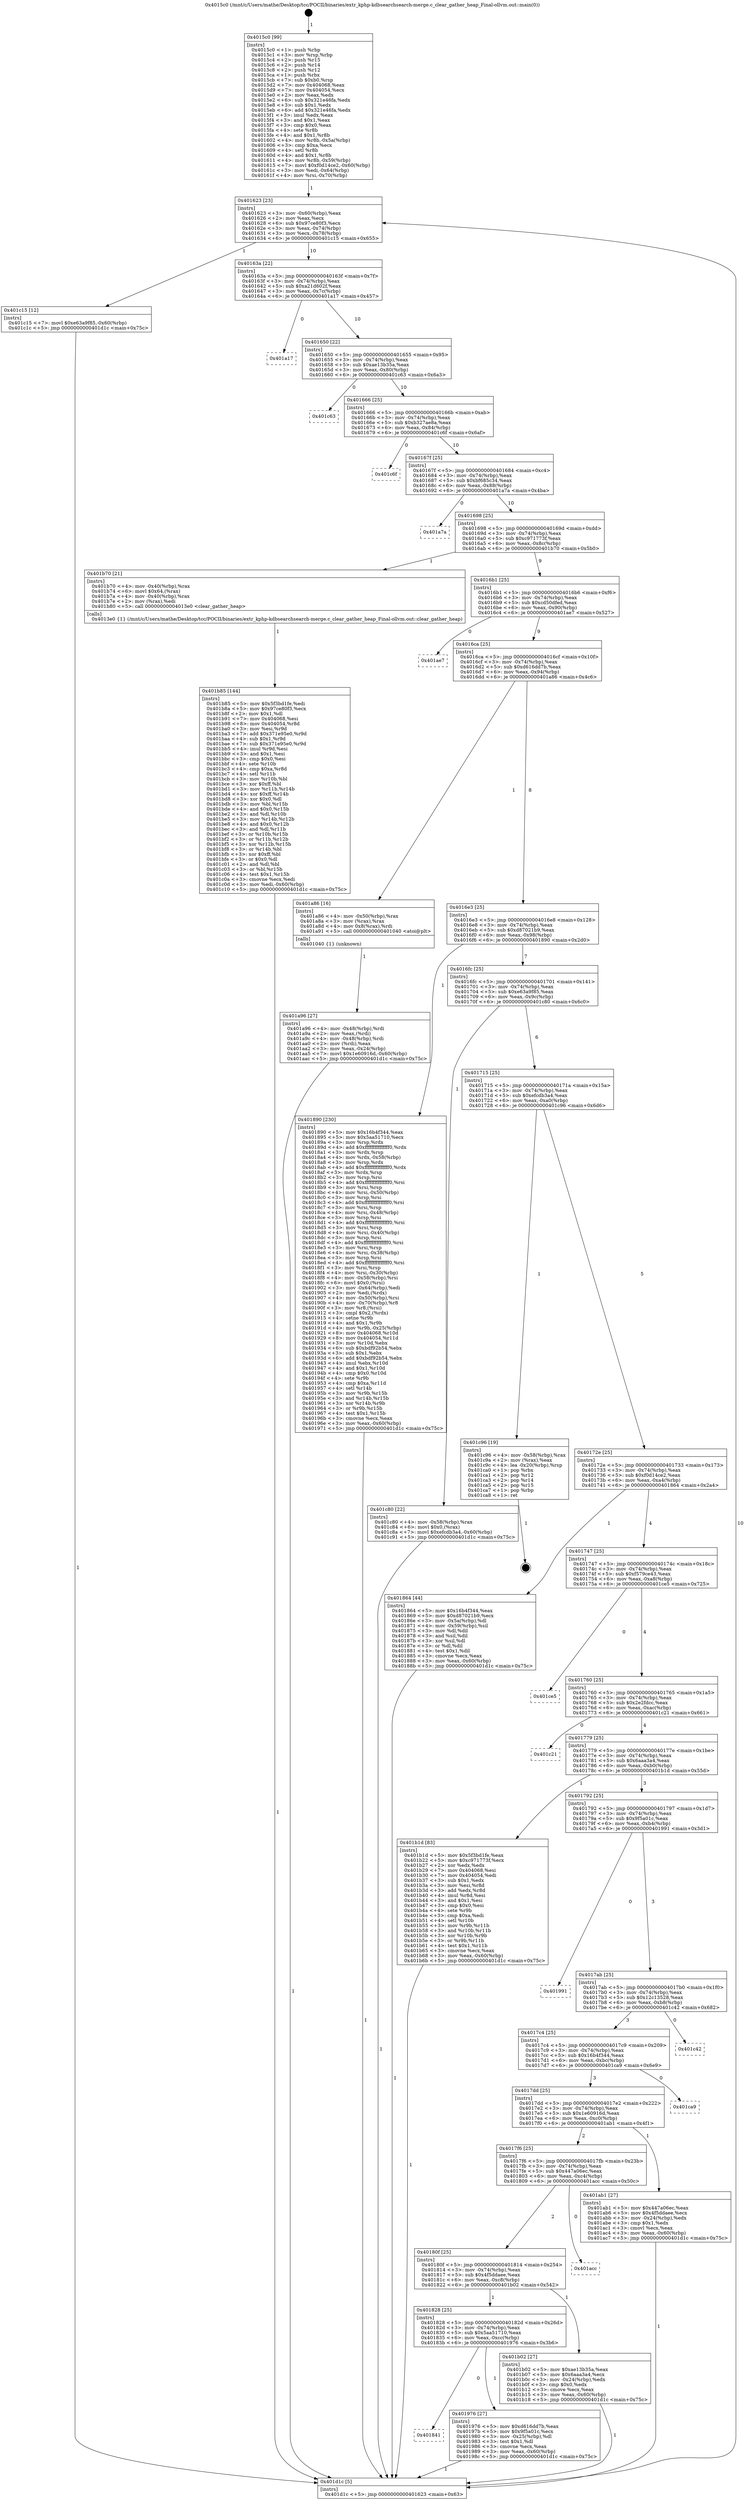 digraph "0x4015c0" {
  label = "0x4015c0 (/mnt/c/Users/mathe/Desktop/tcc/POCII/binaries/extr_kphp-kdbsearchsearch-merge.c_clear_gather_heap_Final-ollvm.out::main(0))"
  labelloc = "t"
  node[shape=record]

  Entry [label="",width=0.3,height=0.3,shape=circle,fillcolor=black,style=filled]
  "0x401623" [label="{
     0x401623 [23]\l
     | [instrs]\l
     &nbsp;&nbsp;0x401623 \<+3\>: mov -0x60(%rbp),%eax\l
     &nbsp;&nbsp;0x401626 \<+2\>: mov %eax,%ecx\l
     &nbsp;&nbsp;0x401628 \<+6\>: sub $0x97ce80f3,%ecx\l
     &nbsp;&nbsp;0x40162e \<+3\>: mov %eax,-0x74(%rbp)\l
     &nbsp;&nbsp;0x401631 \<+3\>: mov %ecx,-0x78(%rbp)\l
     &nbsp;&nbsp;0x401634 \<+6\>: je 0000000000401c15 \<main+0x655\>\l
  }"]
  "0x401c15" [label="{
     0x401c15 [12]\l
     | [instrs]\l
     &nbsp;&nbsp;0x401c15 \<+7\>: movl $0xe63a9f85,-0x60(%rbp)\l
     &nbsp;&nbsp;0x401c1c \<+5\>: jmp 0000000000401d1c \<main+0x75c\>\l
  }"]
  "0x40163a" [label="{
     0x40163a [22]\l
     | [instrs]\l
     &nbsp;&nbsp;0x40163a \<+5\>: jmp 000000000040163f \<main+0x7f\>\l
     &nbsp;&nbsp;0x40163f \<+3\>: mov -0x74(%rbp),%eax\l
     &nbsp;&nbsp;0x401642 \<+5\>: sub $0xa21d602f,%eax\l
     &nbsp;&nbsp;0x401647 \<+3\>: mov %eax,-0x7c(%rbp)\l
     &nbsp;&nbsp;0x40164a \<+6\>: je 0000000000401a17 \<main+0x457\>\l
  }"]
  Exit [label="",width=0.3,height=0.3,shape=circle,fillcolor=black,style=filled,peripheries=2]
  "0x401a17" [label="{
     0x401a17\l
  }", style=dashed]
  "0x401650" [label="{
     0x401650 [22]\l
     | [instrs]\l
     &nbsp;&nbsp;0x401650 \<+5\>: jmp 0000000000401655 \<main+0x95\>\l
     &nbsp;&nbsp;0x401655 \<+3\>: mov -0x74(%rbp),%eax\l
     &nbsp;&nbsp;0x401658 \<+5\>: sub $0xae13b35a,%eax\l
     &nbsp;&nbsp;0x40165d \<+3\>: mov %eax,-0x80(%rbp)\l
     &nbsp;&nbsp;0x401660 \<+6\>: je 0000000000401c63 \<main+0x6a3\>\l
  }"]
  "0x401b85" [label="{
     0x401b85 [144]\l
     | [instrs]\l
     &nbsp;&nbsp;0x401b85 \<+5\>: mov $0x5f3bd1fe,%edi\l
     &nbsp;&nbsp;0x401b8a \<+5\>: mov $0x97ce80f3,%ecx\l
     &nbsp;&nbsp;0x401b8f \<+2\>: mov $0x1,%dl\l
     &nbsp;&nbsp;0x401b91 \<+7\>: mov 0x404068,%esi\l
     &nbsp;&nbsp;0x401b98 \<+8\>: mov 0x404054,%r8d\l
     &nbsp;&nbsp;0x401ba0 \<+3\>: mov %esi,%r9d\l
     &nbsp;&nbsp;0x401ba3 \<+7\>: add $0x371e95e0,%r9d\l
     &nbsp;&nbsp;0x401baa \<+4\>: sub $0x1,%r9d\l
     &nbsp;&nbsp;0x401bae \<+7\>: sub $0x371e95e0,%r9d\l
     &nbsp;&nbsp;0x401bb5 \<+4\>: imul %r9d,%esi\l
     &nbsp;&nbsp;0x401bb9 \<+3\>: and $0x1,%esi\l
     &nbsp;&nbsp;0x401bbc \<+3\>: cmp $0x0,%esi\l
     &nbsp;&nbsp;0x401bbf \<+4\>: sete %r10b\l
     &nbsp;&nbsp;0x401bc3 \<+4\>: cmp $0xa,%r8d\l
     &nbsp;&nbsp;0x401bc7 \<+4\>: setl %r11b\l
     &nbsp;&nbsp;0x401bcb \<+3\>: mov %r10b,%bl\l
     &nbsp;&nbsp;0x401bce \<+3\>: xor $0xff,%bl\l
     &nbsp;&nbsp;0x401bd1 \<+3\>: mov %r11b,%r14b\l
     &nbsp;&nbsp;0x401bd4 \<+4\>: xor $0xff,%r14b\l
     &nbsp;&nbsp;0x401bd8 \<+3\>: xor $0x0,%dl\l
     &nbsp;&nbsp;0x401bdb \<+3\>: mov %bl,%r15b\l
     &nbsp;&nbsp;0x401bde \<+4\>: and $0x0,%r15b\l
     &nbsp;&nbsp;0x401be2 \<+3\>: and %dl,%r10b\l
     &nbsp;&nbsp;0x401be5 \<+3\>: mov %r14b,%r12b\l
     &nbsp;&nbsp;0x401be8 \<+4\>: and $0x0,%r12b\l
     &nbsp;&nbsp;0x401bec \<+3\>: and %dl,%r11b\l
     &nbsp;&nbsp;0x401bef \<+3\>: or %r10b,%r15b\l
     &nbsp;&nbsp;0x401bf2 \<+3\>: or %r11b,%r12b\l
     &nbsp;&nbsp;0x401bf5 \<+3\>: xor %r12b,%r15b\l
     &nbsp;&nbsp;0x401bf8 \<+3\>: or %r14b,%bl\l
     &nbsp;&nbsp;0x401bfb \<+3\>: xor $0xff,%bl\l
     &nbsp;&nbsp;0x401bfe \<+3\>: or $0x0,%dl\l
     &nbsp;&nbsp;0x401c01 \<+2\>: and %dl,%bl\l
     &nbsp;&nbsp;0x401c03 \<+3\>: or %bl,%r15b\l
     &nbsp;&nbsp;0x401c06 \<+4\>: test $0x1,%r15b\l
     &nbsp;&nbsp;0x401c0a \<+3\>: cmovne %ecx,%edi\l
     &nbsp;&nbsp;0x401c0d \<+3\>: mov %edi,-0x60(%rbp)\l
     &nbsp;&nbsp;0x401c10 \<+5\>: jmp 0000000000401d1c \<main+0x75c\>\l
  }"]
  "0x401c63" [label="{
     0x401c63\l
  }", style=dashed]
  "0x401666" [label="{
     0x401666 [25]\l
     | [instrs]\l
     &nbsp;&nbsp;0x401666 \<+5\>: jmp 000000000040166b \<main+0xab\>\l
     &nbsp;&nbsp;0x40166b \<+3\>: mov -0x74(%rbp),%eax\l
     &nbsp;&nbsp;0x40166e \<+5\>: sub $0xb327ae8a,%eax\l
     &nbsp;&nbsp;0x401673 \<+6\>: mov %eax,-0x84(%rbp)\l
     &nbsp;&nbsp;0x401679 \<+6\>: je 0000000000401c6f \<main+0x6af\>\l
  }"]
  "0x401a96" [label="{
     0x401a96 [27]\l
     | [instrs]\l
     &nbsp;&nbsp;0x401a96 \<+4\>: mov -0x48(%rbp),%rdi\l
     &nbsp;&nbsp;0x401a9a \<+2\>: mov %eax,(%rdi)\l
     &nbsp;&nbsp;0x401a9c \<+4\>: mov -0x48(%rbp),%rdi\l
     &nbsp;&nbsp;0x401aa0 \<+2\>: mov (%rdi),%eax\l
     &nbsp;&nbsp;0x401aa2 \<+3\>: mov %eax,-0x24(%rbp)\l
     &nbsp;&nbsp;0x401aa5 \<+7\>: movl $0x1e60916d,-0x60(%rbp)\l
     &nbsp;&nbsp;0x401aac \<+5\>: jmp 0000000000401d1c \<main+0x75c\>\l
  }"]
  "0x401c6f" [label="{
     0x401c6f\l
  }", style=dashed]
  "0x40167f" [label="{
     0x40167f [25]\l
     | [instrs]\l
     &nbsp;&nbsp;0x40167f \<+5\>: jmp 0000000000401684 \<main+0xc4\>\l
     &nbsp;&nbsp;0x401684 \<+3\>: mov -0x74(%rbp),%eax\l
     &nbsp;&nbsp;0x401687 \<+5\>: sub $0xbf685c34,%eax\l
     &nbsp;&nbsp;0x40168c \<+6\>: mov %eax,-0x88(%rbp)\l
     &nbsp;&nbsp;0x401692 \<+6\>: je 0000000000401a7a \<main+0x4ba\>\l
  }"]
  "0x401841" [label="{
     0x401841\l
  }", style=dashed]
  "0x401a7a" [label="{
     0x401a7a\l
  }", style=dashed]
  "0x401698" [label="{
     0x401698 [25]\l
     | [instrs]\l
     &nbsp;&nbsp;0x401698 \<+5\>: jmp 000000000040169d \<main+0xdd\>\l
     &nbsp;&nbsp;0x40169d \<+3\>: mov -0x74(%rbp),%eax\l
     &nbsp;&nbsp;0x4016a0 \<+5\>: sub $0xc971773f,%eax\l
     &nbsp;&nbsp;0x4016a5 \<+6\>: mov %eax,-0x8c(%rbp)\l
     &nbsp;&nbsp;0x4016ab \<+6\>: je 0000000000401b70 \<main+0x5b0\>\l
  }"]
  "0x401976" [label="{
     0x401976 [27]\l
     | [instrs]\l
     &nbsp;&nbsp;0x401976 \<+5\>: mov $0xd616dd7b,%eax\l
     &nbsp;&nbsp;0x40197b \<+5\>: mov $0x9f5a01c,%ecx\l
     &nbsp;&nbsp;0x401980 \<+3\>: mov -0x25(%rbp),%dl\l
     &nbsp;&nbsp;0x401983 \<+3\>: test $0x1,%dl\l
     &nbsp;&nbsp;0x401986 \<+3\>: cmovne %ecx,%eax\l
     &nbsp;&nbsp;0x401989 \<+3\>: mov %eax,-0x60(%rbp)\l
     &nbsp;&nbsp;0x40198c \<+5\>: jmp 0000000000401d1c \<main+0x75c\>\l
  }"]
  "0x401b70" [label="{
     0x401b70 [21]\l
     | [instrs]\l
     &nbsp;&nbsp;0x401b70 \<+4\>: mov -0x40(%rbp),%rax\l
     &nbsp;&nbsp;0x401b74 \<+6\>: movl $0x64,(%rax)\l
     &nbsp;&nbsp;0x401b7a \<+4\>: mov -0x40(%rbp),%rax\l
     &nbsp;&nbsp;0x401b7e \<+2\>: mov (%rax),%edi\l
     &nbsp;&nbsp;0x401b80 \<+5\>: call 00000000004013e0 \<clear_gather_heap\>\l
     | [calls]\l
     &nbsp;&nbsp;0x4013e0 \{1\} (/mnt/c/Users/mathe/Desktop/tcc/POCII/binaries/extr_kphp-kdbsearchsearch-merge.c_clear_gather_heap_Final-ollvm.out::clear_gather_heap)\l
  }"]
  "0x4016b1" [label="{
     0x4016b1 [25]\l
     | [instrs]\l
     &nbsp;&nbsp;0x4016b1 \<+5\>: jmp 00000000004016b6 \<main+0xf6\>\l
     &nbsp;&nbsp;0x4016b6 \<+3\>: mov -0x74(%rbp),%eax\l
     &nbsp;&nbsp;0x4016b9 \<+5\>: sub $0xcd50dfed,%eax\l
     &nbsp;&nbsp;0x4016be \<+6\>: mov %eax,-0x90(%rbp)\l
     &nbsp;&nbsp;0x4016c4 \<+6\>: je 0000000000401ae7 \<main+0x527\>\l
  }"]
  "0x401828" [label="{
     0x401828 [25]\l
     | [instrs]\l
     &nbsp;&nbsp;0x401828 \<+5\>: jmp 000000000040182d \<main+0x26d\>\l
     &nbsp;&nbsp;0x40182d \<+3\>: mov -0x74(%rbp),%eax\l
     &nbsp;&nbsp;0x401830 \<+5\>: sub $0x5aa51710,%eax\l
     &nbsp;&nbsp;0x401835 \<+6\>: mov %eax,-0xcc(%rbp)\l
     &nbsp;&nbsp;0x40183b \<+6\>: je 0000000000401976 \<main+0x3b6\>\l
  }"]
  "0x401ae7" [label="{
     0x401ae7\l
  }", style=dashed]
  "0x4016ca" [label="{
     0x4016ca [25]\l
     | [instrs]\l
     &nbsp;&nbsp;0x4016ca \<+5\>: jmp 00000000004016cf \<main+0x10f\>\l
     &nbsp;&nbsp;0x4016cf \<+3\>: mov -0x74(%rbp),%eax\l
     &nbsp;&nbsp;0x4016d2 \<+5\>: sub $0xd616dd7b,%eax\l
     &nbsp;&nbsp;0x4016d7 \<+6\>: mov %eax,-0x94(%rbp)\l
     &nbsp;&nbsp;0x4016dd \<+6\>: je 0000000000401a86 \<main+0x4c6\>\l
  }"]
  "0x401b02" [label="{
     0x401b02 [27]\l
     | [instrs]\l
     &nbsp;&nbsp;0x401b02 \<+5\>: mov $0xae13b35a,%eax\l
     &nbsp;&nbsp;0x401b07 \<+5\>: mov $0x6aaa3a4,%ecx\l
     &nbsp;&nbsp;0x401b0c \<+3\>: mov -0x24(%rbp),%edx\l
     &nbsp;&nbsp;0x401b0f \<+3\>: cmp $0x0,%edx\l
     &nbsp;&nbsp;0x401b12 \<+3\>: cmove %ecx,%eax\l
     &nbsp;&nbsp;0x401b15 \<+3\>: mov %eax,-0x60(%rbp)\l
     &nbsp;&nbsp;0x401b18 \<+5\>: jmp 0000000000401d1c \<main+0x75c\>\l
  }"]
  "0x401a86" [label="{
     0x401a86 [16]\l
     | [instrs]\l
     &nbsp;&nbsp;0x401a86 \<+4\>: mov -0x50(%rbp),%rax\l
     &nbsp;&nbsp;0x401a8a \<+3\>: mov (%rax),%rax\l
     &nbsp;&nbsp;0x401a8d \<+4\>: mov 0x8(%rax),%rdi\l
     &nbsp;&nbsp;0x401a91 \<+5\>: call 0000000000401040 \<atoi@plt\>\l
     | [calls]\l
     &nbsp;&nbsp;0x401040 \{1\} (unknown)\l
  }"]
  "0x4016e3" [label="{
     0x4016e3 [25]\l
     | [instrs]\l
     &nbsp;&nbsp;0x4016e3 \<+5\>: jmp 00000000004016e8 \<main+0x128\>\l
     &nbsp;&nbsp;0x4016e8 \<+3\>: mov -0x74(%rbp),%eax\l
     &nbsp;&nbsp;0x4016eb \<+5\>: sub $0xd87021b9,%eax\l
     &nbsp;&nbsp;0x4016f0 \<+6\>: mov %eax,-0x98(%rbp)\l
     &nbsp;&nbsp;0x4016f6 \<+6\>: je 0000000000401890 \<main+0x2d0\>\l
  }"]
  "0x40180f" [label="{
     0x40180f [25]\l
     | [instrs]\l
     &nbsp;&nbsp;0x40180f \<+5\>: jmp 0000000000401814 \<main+0x254\>\l
     &nbsp;&nbsp;0x401814 \<+3\>: mov -0x74(%rbp),%eax\l
     &nbsp;&nbsp;0x401817 \<+5\>: sub $0x4f5ddaee,%eax\l
     &nbsp;&nbsp;0x40181c \<+6\>: mov %eax,-0xc8(%rbp)\l
     &nbsp;&nbsp;0x401822 \<+6\>: je 0000000000401b02 \<main+0x542\>\l
  }"]
  "0x401890" [label="{
     0x401890 [230]\l
     | [instrs]\l
     &nbsp;&nbsp;0x401890 \<+5\>: mov $0x16b4f344,%eax\l
     &nbsp;&nbsp;0x401895 \<+5\>: mov $0x5aa51710,%ecx\l
     &nbsp;&nbsp;0x40189a \<+3\>: mov %rsp,%rdx\l
     &nbsp;&nbsp;0x40189d \<+4\>: add $0xfffffffffffffff0,%rdx\l
     &nbsp;&nbsp;0x4018a1 \<+3\>: mov %rdx,%rsp\l
     &nbsp;&nbsp;0x4018a4 \<+4\>: mov %rdx,-0x58(%rbp)\l
     &nbsp;&nbsp;0x4018a8 \<+3\>: mov %rsp,%rdx\l
     &nbsp;&nbsp;0x4018ab \<+4\>: add $0xfffffffffffffff0,%rdx\l
     &nbsp;&nbsp;0x4018af \<+3\>: mov %rdx,%rsp\l
     &nbsp;&nbsp;0x4018b2 \<+3\>: mov %rsp,%rsi\l
     &nbsp;&nbsp;0x4018b5 \<+4\>: add $0xfffffffffffffff0,%rsi\l
     &nbsp;&nbsp;0x4018b9 \<+3\>: mov %rsi,%rsp\l
     &nbsp;&nbsp;0x4018bc \<+4\>: mov %rsi,-0x50(%rbp)\l
     &nbsp;&nbsp;0x4018c0 \<+3\>: mov %rsp,%rsi\l
     &nbsp;&nbsp;0x4018c3 \<+4\>: add $0xfffffffffffffff0,%rsi\l
     &nbsp;&nbsp;0x4018c7 \<+3\>: mov %rsi,%rsp\l
     &nbsp;&nbsp;0x4018ca \<+4\>: mov %rsi,-0x48(%rbp)\l
     &nbsp;&nbsp;0x4018ce \<+3\>: mov %rsp,%rsi\l
     &nbsp;&nbsp;0x4018d1 \<+4\>: add $0xfffffffffffffff0,%rsi\l
     &nbsp;&nbsp;0x4018d5 \<+3\>: mov %rsi,%rsp\l
     &nbsp;&nbsp;0x4018d8 \<+4\>: mov %rsi,-0x40(%rbp)\l
     &nbsp;&nbsp;0x4018dc \<+3\>: mov %rsp,%rsi\l
     &nbsp;&nbsp;0x4018df \<+4\>: add $0xfffffffffffffff0,%rsi\l
     &nbsp;&nbsp;0x4018e3 \<+3\>: mov %rsi,%rsp\l
     &nbsp;&nbsp;0x4018e6 \<+4\>: mov %rsi,-0x38(%rbp)\l
     &nbsp;&nbsp;0x4018ea \<+3\>: mov %rsp,%rsi\l
     &nbsp;&nbsp;0x4018ed \<+4\>: add $0xfffffffffffffff0,%rsi\l
     &nbsp;&nbsp;0x4018f1 \<+3\>: mov %rsi,%rsp\l
     &nbsp;&nbsp;0x4018f4 \<+4\>: mov %rsi,-0x30(%rbp)\l
     &nbsp;&nbsp;0x4018f8 \<+4\>: mov -0x58(%rbp),%rsi\l
     &nbsp;&nbsp;0x4018fc \<+6\>: movl $0x0,(%rsi)\l
     &nbsp;&nbsp;0x401902 \<+3\>: mov -0x64(%rbp),%edi\l
     &nbsp;&nbsp;0x401905 \<+2\>: mov %edi,(%rdx)\l
     &nbsp;&nbsp;0x401907 \<+4\>: mov -0x50(%rbp),%rsi\l
     &nbsp;&nbsp;0x40190b \<+4\>: mov -0x70(%rbp),%r8\l
     &nbsp;&nbsp;0x40190f \<+3\>: mov %r8,(%rsi)\l
     &nbsp;&nbsp;0x401912 \<+3\>: cmpl $0x2,(%rdx)\l
     &nbsp;&nbsp;0x401915 \<+4\>: setne %r9b\l
     &nbsp;&nbsp;0x401919 \<+4\>: and $0x1,%r9b\l
     &nbsp;&nbsp;0x40191d \<+4\>: mov %r9b,-0x25(%rbp)\l
     &nbsp;&nbsp;0x401921 \<+8\>: mov 0x404068,%r10d\l
     &nbsp;&nbsp;0x401929 \<+8\>: mov 0x404054,%r11d\l
     &nbsp;&nbsp;0x401931 \<+3\>: mov %r10d,%ebx\l
     &nbsp;&nbsp;0x401934 \<+6\>: sub $0xbdf92b54,%ebx\l
     &nbsp;&nbsp;0x40193a \<+3\>: sub $0x1,%ebx\l
     &nbsp;&nbsp;0x40193d \<+6\>: add $0xbdf92b54,%ebx\l
     &nbsp;&nbsp;0x401943 \<+4\>: imul %ebx,%r10d\l
     &nbsp;&nbsp;0x401947 \<+4\>: and $0x1,%r10d\l
     &nbsp;&nbsp;0x40194b \<+4\>: cmp $0x0,%r10d\l
     &nbsp;&nbsp;0x40194f \<+4\>: sete %r9b\l
     &nbsp;&nbsp;0x401953 \<+4\>: cmp $0xa,%r11d\l
     &nbsp;&nbsp;0x401957 \<+4\>: setl %r14b\l
     &nbsp;&nbsp;0x40195b \<+3\>: mov %r9b,%r15b\l
     &nbsp;&nbsp;0x40195e \<+3\>: and %r14b,%r15b\l
     &nbsp;&nbsp;0x401961 \<+3\>: xor %r14b,%r9b\l
     &nbsp;&nbsp;0x401964 \<+3\>: or %r9b,%r15b\l
     &nbsp;&nbsp;0x401967 \<+4\>: test $0x1,%r15b\l
     &nbsp;&nbsp;0x40196b \<+3\>: cmovne %ecx,%eax\l
     &nbsp;&nbsp;0x40196e \<+3\>: mov %eax,-0x60(%rbp)\l
     &nbsp;&nbsp;0x401971 \<+5\>: jmp 0000000000401d1c \<main+0x75c\>\l
  }"]
  "0x4016fc" [label="{
     0x4016fc [25]\l
     | [instrs]\l
     &nbsp;&nbsp;0x4016fc \<+5\>: jmp 0000000000401701 \<main+0x141\>\l
     &nbsp;&nbsp;0x401701 \<+3\>: mov -0x74(%rbp),%eax\l
     &nbsp;&nbsp;0x401704 \<+5\>: sub $0xe63a9f85,%eax\l
     &nbsp;&nbsp;0x401709 \<+6\>: mov %eax,-0x9c(%rbp)\l
     &nbsp;&nbsp;0x40170f \<+6\>: je 0000000000401c80 \<main+0x6c0\>\l
  }"]
  "0x401acc" [label="{
     0x401acc\l
  }", style=dashed]
  "0x401c80" [label="{
     0x401c80 [22]\l
     | [instrs]\l
     &nbsp;&nbsp;0x401c80 \<+4\>: mov -0x58(%rbp),%rax\l
     &nbsp;&nbsp;0x401c84 \<+6\>: movl $0x0,(%rax)\l
     &nbsp;&nbsp;0x401c8a \<+7\>: movl $0xefcdb3a4,-0x60(%rbp)\l
     &nbsp;&nbsp;0x401c91 \<+5\>: jmp 0000000000401d1c \<main+0x75c\>\l
  }"]
  "0x401715" [label="{
     0x401715 [25]\l
     | [instrs]\l
     &nbsp;&nbsp;0x401715 \<+5\>: jmp 000000000040171a \<main+0x15a\>\l
     &nbsp;&nbsp;0x40171a \<+3\>: mov -0x74(%rbp),%eax\l
     &nbsp;&nbsp;0x40171d \<+5\>: sub $0xefcdb3a4,%eax\l
     &nbsp;&nbsp;0x401722 \<+6\>: mov %eax,-0xa0(%rbp)\l
     &nbsp;&nbsp;0x401728 \<+6\>: je 0000000000401c96 \<main+0x6d6\>\l
  }"]
  "0x4017f6" [label="{
     0x4017f6 [25]\l
     | [instrs]\l
     &nbsp;&nbsp;0x4017f6 \<+5\>: jmp 00000000004017fb \<main+0x23b\>\l
     &nbsp;&nbsp;0x4017fb \<+3\>: mov -0x74(%rbp),%eax\l
     &nbsp;&nbsp;0x4017fe \<+5\>: sub $0x447a06ec,%eax\l
     &nbsp;&nbsp;0x401803 \<+6\>: mov %eax,-0xc4(%rbp)\l
     &nbsp;&nbsp;0x401809 \<+6\>: je 0000000000401acc \<main+0x50c\>\l
  }"]
  "0x401c96" [label="{
     0x401c96 [19]\l
     | [instrs]\l
     &nbsp;&nbsp;0x401c96 \<+4\>: mov -0x58(%rbp),%rax\l
     &nbsp;&nbsp;0x401c9a \<+2\>: mov (%rax),%eax\l
     &nbsp;&nbsp;0x401c9c \<+4\>: lea -0x20(%rbp),%rsp\l
     &nbsp;&nbsp;0x401ca0 \<+1\>: pop %rbx\l
     &nbsp;&nbsp;0x401ca1 \<+2\>: pop %r12\l
     &nbsp;&nbsp;0x401ca3 \<+2\>: pop %r14\l
     &nbsp;&nbsp;0x401ca5 \<+2\>: pop %r15\l
     &nbsp;&nbsp;0x401ca7 \<+1\>: pop %rbp\l
     &nbsp;&nbsp;0x401ca8 \<+1\>: ret\l
  }"]
  "0x40172e" [label="{
     0x40172e [25]\l
     | [instrs]\l
     &nbsp;&nbsp;0x40172e \<+5\>: jmp 0000000000401733 \<main+0x173\>\l
     &nbsp;&nbsp;0x401733 \<+3\>: mov -0x74(%rbp),%eax\l
     &nbsp;&nbsp;0x401736 \<+5\>: sub $0xf0d14ce2,%eax\l
     &nbsp;&nbsp;0x40173b \<+6\>: mov %eax,-0xa4(%rbp)\l
     &nbsp;&nbsp;0x401741 \<+6\>: je 0000000000401864 \<main+0x2a4\>\l
  }"]
  "0x401ab1" [label="{
     0x401ab1 [27]\l
     | [instrs]\l
     &nbsp;&nbsp;0x401ab1 \<+5\>: mov $0x447a06ec,%eax\l
     &nbsp;&nbsp;0x401ab6 \<+5\>: mov $0x4f5ddaee,%ecx\l
     &nbsp;&nbsp;0x401abb \<+3\>: mov -0x24(%rbp),%edx\l
     &nbsp;&nbsp;0x401abe \<+3\>: cmp $0x1,%edx\l
     &nbsp;&nbsp;0x401ac1 \<+3\>: cmovl %ecx,%eax\l
     &nbsp;&nbsp;0x401ac4 \<+3\>: mov %eax,-0x60(%rbp)\l
     &nbsp;&nbsp;0x401ac7 \<+5\>: jmp 0000000000401d1c \<main+0x75c\>\l
  }"]
  "0x401864" [label="{
     0x401864 [44]\l
     | [instrs]\l
     &nbsp;&nbsp;0x401864 \<+5\>: mov $0x16b4f344,%eax\l
     &nbsp;&nbsp;0x401869 \<+5\>: mov $0xd87021b9,%ecx\l
     &nbsp;&nbsp;0x40186e \<+3\>: mov -0x5a(%rbp),%dl\l
     &nbsp;&nbsp;0x401871 \<+4\>: mov -0x59(%rbp),%sil\l
     &nbsp;&nbsp;0x401875 \<+3\>: mov %dl,%dil\l
     &nbsp;&nbsp;0x401878 \<+3\>: and %sil,%dil\l
     &nbsp;&nbsp;0x40187b \<+3\>: xor %sil,%dl\l
     &nbsp;&nbsp;0x40187e \<+3\>: or %dl,%dil\l
     &nbsp;&nbsp;0x401881 \<+4\>: test $0x1,%dil\l
     &nbsp;&nbsp;0x401885 \<+3\>: cmovne %ecx,%eax\l
     &nbsp;&nbsp;0x401888 \<+3\>: mov %eax,-0x60(%rbp)\l
     &nbsp;&nbsp;0x40188b \<+5\>: jmp 0000000000401d1c \<main+0x75c\>\l
  }"]
  "0x401747" [label="{
     0x401747 [25]\l
     | [instrs]\l
     &nbsp;&nbsp;0x401747 \<+5\>: jmp 000000000040174c \<main+0x18c\>\l
     &nbsp;&nbsp;0x40174c \<+3\>: mov -0x74(%rbp),%eax\l
     &nbsp;&nbsp;0x40174f \<+5\>: sub $0xf579ce43,%eax\l
     &nbsp;&nbsp;0x401754 \<+6\>: mov %eax,-0xa8(%rbp)\l
     &nbsp;&nbsp;0x40175a \<+6\>: je 0000000000401ce5 \<main+0x725\>\l
  }"]
  "0x401d1c" [label="{
     0x401d1c [5]\l
     | [instrs]\l
     &nbsp;&nbsp;0x401d1c \<+5\>: jmp 0000000000401623 \<main+0x63\>\l
  }"]
  "0x4015c0" [label="{
     0x4015c0 [99]\l
     | [instrs]\l
     &nbsp;&nbsp;0x4015c0 \<+1\>: push %rbp\l
     &nbsp;&nbsp;0x4015c1 \<+3\>: mov %rsp,%rbp\l
     &nbsp;&nbsp;0x4015c4 \<+2\>: push %r15\l
     &nbsp;&nbsp;0x4015c6 \<+2\>: push %r14\l
     &nbsp;&nbsp;0x4015c8 \<+2\>: push %r12\l
     &nbsp;&nbsp;0x4015ca \<+1\>: push %rbx\l
     &nbsp;&nbsp;0x4015cb \<+7\>: sub $0xb0,%rsp\l
     &nbsp;&nbsp;0x4015d2 \<+7\>: mov 0x404068,%eax\l
     &nbsp;&nbsp;0x4015d9 \<+7\>: mov 0x404054,%ecx\l
     &nbsp;&nbsp;0x4015e0 \<+2\>: mov %eax,%edx\l
     &nbsp;&nbsp;0x4015e2 \<+6\>: sub $0x321e46fa,%edx\l
     &nbsp;&nbsp;0x4015e8 \<+3\>: sub $0x1,%edx\l
     &nbsp;&nbsp;0x4015eb \<+6\>: add $0x321e46fa,%edx\l
     &nbsp;&nbsp;0x4015f1 \<+3\>: imul %edx,%eax\l
     &nbsp;&nbsp;0x4015f4 \<+3\>: and $0x1,%eax\l
     &nbsp;&nbsp;0x4015f7 \<+3\>: cmp $0x0,%eax\l
     &nbsp;&nbsp;0x4015fa \<+4\>: sete %r8b\l
     &nbsp;&nbsp;0x4015fe \<+4\>: and $0x1,%r8b\l
     &nbsp;&nbsp;0x401602 \<+4\>: mov %r8b,-0x5a(%rbp)\l
     &nbsp;&nbsp;0x401606 \<+3\>: cmp $0xa,%ecx\l
     &nbsp;&nbsp;0x401609 \<+4\>: setl %r8b\l
     &nbsp;&nbsp;0x40160d \<+4\>: and $0x1,%r8b\l
     &nbsp;&nbsp;0x401611 \<+4\>: mov %r8b,-0x59(%rbp)\l
     &nbsp;&nbsp;0x401615 \<+7\>: movl $0xf0d14ce2,-0x60(%rbp)\l
     &nbsp;&nbsp;0x40161c \<+3\>: mov %edi,-0x64(%rbp)\l
     &nbsp;&nbsp;0x40161f \<+4\>: mov %rsi,-0x70(%rbp)\l
  }"]
  "0x4017dd" [label="{
     0x4017dd [25]\l
     | [instrs]\l
     &nbsp;&nbsp;0x4017dd \<+5\>: jmp 00000000004017e2 \<main+0x222\>\l
     &nbsp;&nbsp;0x4017e2 \<+3\>: mov -0x74(%rbp),%eax\l
     &nbsp;&nbsp;0x4017e5 \<+5\>: sub $0x1e60916d,%eax\l
     &nbsp;&nbsp;0x4017ea \<+6\>: mov %eax,-0xc0(%rbp)\l
     &nbsp;&nbsp;0x4017f0 \<+6\>: je 0000000000401ab1 \<main+0x4f1\>\l
  }"]
  "0x401ce5" [label="{
     0x401ce5\l
  }", style=dashed]
  "0x401760" [label="{
     0x401760 [25]\l
     | [instrs]\l
     &nbsp;&nbsp;0x401760 \<+5\>: jmp 0000000000401765 \<main+0x1a5\>\l
     &nbsp;&nbsp;0x401765 \<+3\>: mov -0x74(%rbp),%eax\l
     &nbsp;&nbsp;0x401768 \<+5\>: sub $0x2e2fdcc,%eax\l
     &nbsp;&nbsp;0x40176d \<+6\>: mov %eax,-0xac(%rbp)\l
     &nbsp;&nbsp;0x401773 \<+6\>: je 0000000000401c21 \<main+0x661\>\l
  }"]
  "0x401ca9" [label="{
     0x401ca9\l
  }", style=dashed]
  "0x401c21" [label="{
     0x401c21\l
  }", style=dashed]
  "0x401779" [label="{
     0x401779 [25]\l
     | [instrs]\l
     &nbsp;&nbsp;0x401779 \<+5\>: jmp 000000000040177e \<main+0x1be\>\l
     &nbsp;&nbsp;0x40177e \<+3\>: mov -0x74(%rbp),%eax\l
     &nbsp;&nbsp;0x401781 \<+5\>: sub $0x6aaa3a4,%eax\l
     &nbsp;&nbsp;0x401786 \<+6\>: mov %eax,-0xb0(%rbp)\l
     &nbsp;&nbsp;0x40178c \<+6\>: je 0000000000401b1d \<main+0x55d\>\l
  }"]
  "0x4017c4" [label="{
     0x4017c4 [25]\l
     | [instrs]\l
     &nbsp;&nbsp;0x4017c4 \<+5\>: jmp 00000000004017c9 \<main+0x209\>\l
     &nbsp;&nbsp;0x4017c9 \<+3\>: mov -0x74(%rbp),%eax\l
     &nbsp;&nbsp;0x4017cc \<+5\>: sub $0x16b4f344,%eax\l
     &nbsp;&nbsp;0x4017d1 \<+6\>: mov %eax,-0xbc(%rbp)\l
     &nbsp;&nbsp;0x4017d7 \<+6\>: je 0000000000401ca9 \<main+0x6e9\>\l
  }"]
  "0x401b1d" [label="{
     0x401b1d [83]\l
     | [instrs]\l
     &nbsp;&nbsp;0x401b1d \<+5\>: mov $0x5f3bd1fe,%eax\l
     &nbsp;&nbsp;0x401b22 \<+5\>: mov $0xc971773f,%ecx\l
     &nbsp;&nbsp;0x401b27 \<+2\>: xor %edx,%edx\l
     &nbsp;&nbsp;0x401b29 \<+7\>: mov 0x404068,%esi\l
     &nbsp;&nbsp;0x401b30 \<+7\>: mov 0x404054,%edi\l
     &nbsp;&nbsp;0x401b37 \<+3\>: sub $0x1,%edx\l
     &nbsp;&nbsp;0x401b3a \<+3\>: mov %esi,%r8d\l
     &nbsp;&nbsp;0x401b3d \<+3\>: add %edx,%r8d\l
     &nbsp;&nbsp;0x401b40 \<+4\>: imul %r8d,%esi\l
     &nbsp;&nbsp;0x401b44 \<+3\>: and $0x1,%esi\l
     &nbsp;&nbsp;0x401b47 \<+3\>: cmp $0x0,%esi\l
     &nbsp;&nbsp;0x401b4a \<+4\>: sete %r9b\l
     &nbsp;&nbsp;0x401b4e \<+3\>: cmp $0xa,%edi\l
     &nbsp;&nbsp;0x401b51 \<+4\>: setl %r10b\l
     &nbsp;&nbsp;0x401b55 \<+3\>: mov %r9b,%r11b\l
     &nbsp;&nbsp;0x401b58 \<+3\>: and %r10b,%r11b\l
     &nbsp;&nbsp;0x401b5b \<+3\>: xor %r10b,%r9b\l
     &nbsp;&nbsp;0x401b5e \<+3\>: or %r9b,%r11b\l
     &nbsp;&nbsp;0x401b61 \<+4\>: test $0x1,%r11b\l
     &nbsp;&nbsp;0x401b65 \<+3\>: cmovne %ecx,%eax\l
     &nbsp;&nbsp;0x401b68 \<+3\>: mov %eax,-0x60(%rbp)\l
     &nbsp;&nbsp;0x401b6b \<+5\>: jmp 0000000000401d1c \<main+0x75c\>\l
  }"]
  "0x401792" [label="{
     0x401792 [25]\l
     | [instrs]\l
     &nbsp;&nbsp;0x401792 \<+5\>: jmp 0000000000401797 \<main+0x1d7\>\l
     &nbsp;&nbsp;0x401797 \<+3\>: mov -0x74(%rbp),%eax\l
     &nbsp;&nbsp;0x40179a \<+5\>: sub $0x9f5a01c,%eax\l
     &nbsp;&nbsp;0x40179f \<+6\>: mov %eax,-0xb4(%rbp)\l
     &nbsp;&nbsp;0x4017a5 \<+6\>: je 0000000000401991 \<main+0x3d1\>\l
  }"]
  "0x401c42" [label="{
     0x401c42\l
  }", style=dashed]
  "0x401991" [label="{
     0x401991\l
  }", style=dashed]
  "0x4017ab" [label="{
     0x4017ab [25]\l
     | [instrs]\l
     &nbsp;&nbsp;0x4017ab \<+5\>: jmp 00000000004017b0 \<main+0x1f0\>\l
     &nbsp;&nbsp;0x4017b0 \<+3\>: mov -0x74(%rbp),%eax\l
     &nbsp;&nbsp;0x4017b3 \<+5\>: sub $0x12c13528,%eax\l
     &nbsp;&nbsp;0x4017b8 \<+6\>: mov %eax,-0xb8(%rbp)\l
     &nbsp;&nbsp;0x4017be \<+6\>: je 0000000000401c42 \<main+0x682\>\l
  }"]
  Entry -> "0x4015c0" [label=" 1"]
  "0x401623" -> "0x401c15" [label=" 1"]
  "0x401623" -> "0x40163a" [label=" 10"]
  "0x401c96" -> Exit [label=" 1"]
  "0x40163a" -> "0x401a17" [label=" 0"]
  "0x40163a" -> "0x401650" [label=" 10"]
  "0x401c80" -> "0x401d1c" [label=" 1"]
  "0x401650" -> "0x401c63" [label=" 0"]
  "0x401650" -> "0x401666" [label=" 10"]
  "0x401c15" -> "0x401d1c" [label=" 1"]
  "0x401666" -> "0x401c6f" [label=" 0"]
  "0x401666" -> "0x40167f" [label=" 10"]
  "0x401b85" -> "0x401d1c" [label=" 1"]
  "0x40167f" -> "0x401a7a" [label=" 0"]
  "0x40167f" -> "0x401698" [label=" 10"]
  "0x401b70" -> "0x401b85" [label=" 1"]
  "0x401698" -> "0x401b70" [label=" 1"]
  "0x401698" -> "0x4016b1" [label=" 9"]
  "0x401b1d" -> "0x401d1c" [label=" 1"]
  "0x4016b1" -> "0x401ae7" [label=" 0"]
  "0x4016b1" -> "0x4016ca" [label=" 9"]
  "0x401ab1" -> "0x401d1c" [label=" 1"]
  "0x4016ca" -> "0x401a86" [label=" 1"]
  "0x4016ca" -> "0x4016e3" [label=" 8"]
  "0x401a96" -> "0x401d1c" [label=" 1"]
  "0x4016e3" -> "0x401890" [label=" 1"]
  "0x4016e3" -> "0x4016fc" [label=" 7"]
  "0x401976" -> "0x401d1c" [label=" 1"]
  "0x4016fc" -> "0x401c80" [label=" 1"]
  "0x4016fc" -> "0x401715" [label=" 6"]
  "0x401828" -> "0x401841" [label=" 0"]
  "0x401715" -> "0x401c96" [label=" 1"]
  "0x401715" -> "0x40172e" [label=" 5"]
  "0x401b02" -> "0x401d1c" [label=" 1"]
  "0x40172e" -> "0x401864" [label=" 1"]
  "0x40172e" -> "0x401747" [label=" 4"]
  "0x401864" -> "0x401d1c" [label=" 1"]
  "0x4015c0" -> "0x401623" [label=" 1"]
  "0x401d1c" -> "0x401623" [label=" 10"]
  "0x401890" -> "0x401d1c" [label=" 1"]
  "0x40180f" -> "0x401828" [label=" 1"]
  "0x401747" -> "0x401ce5" [label=" 0"]
  "0x401747" -> "0x401760" [label=" 4"]
  "0x401a86" -> "0x401a96" [label=" 1"]
  "0x401760" -> "0x401c21" [label=" 0"]
  "0x401760" -> "0x401779" [label=" 4"]
  "0x4017f6" -> "0x40180f" [label=" 2"]
  "0x401779" -> "0x401b1d" [label=" 1"]
  "0x401779" -> "0x401792" [label=" 3"]
  "0x401828" -> "0x401976" [label=" 1"]
  "0x401792" -> "0x401991" [label=" 0"]
  "0x401792" -> "0x4017ab" [label=" 3"]
  "0x4017dd" -> "0x4017f6" [label=" 2"]
  "0x4017ab" -> "0x401c42" [label=" 0"]
  "0x4017ab" -> "0x4017c4" [label=" 3"]
  "0x4017f6" -> "0x401acc" [label=" 0"]
  "0x4017c4" -> "0x401ca9" [label=" 0"]
  "0x4017c4" -> "0x4017dd" [label=" 3"]
  "0x40180f" -> "0x401b02" [label=" 1"]
  "0x4017dd" -> "0x401ab1" [label=" 1"]
}
